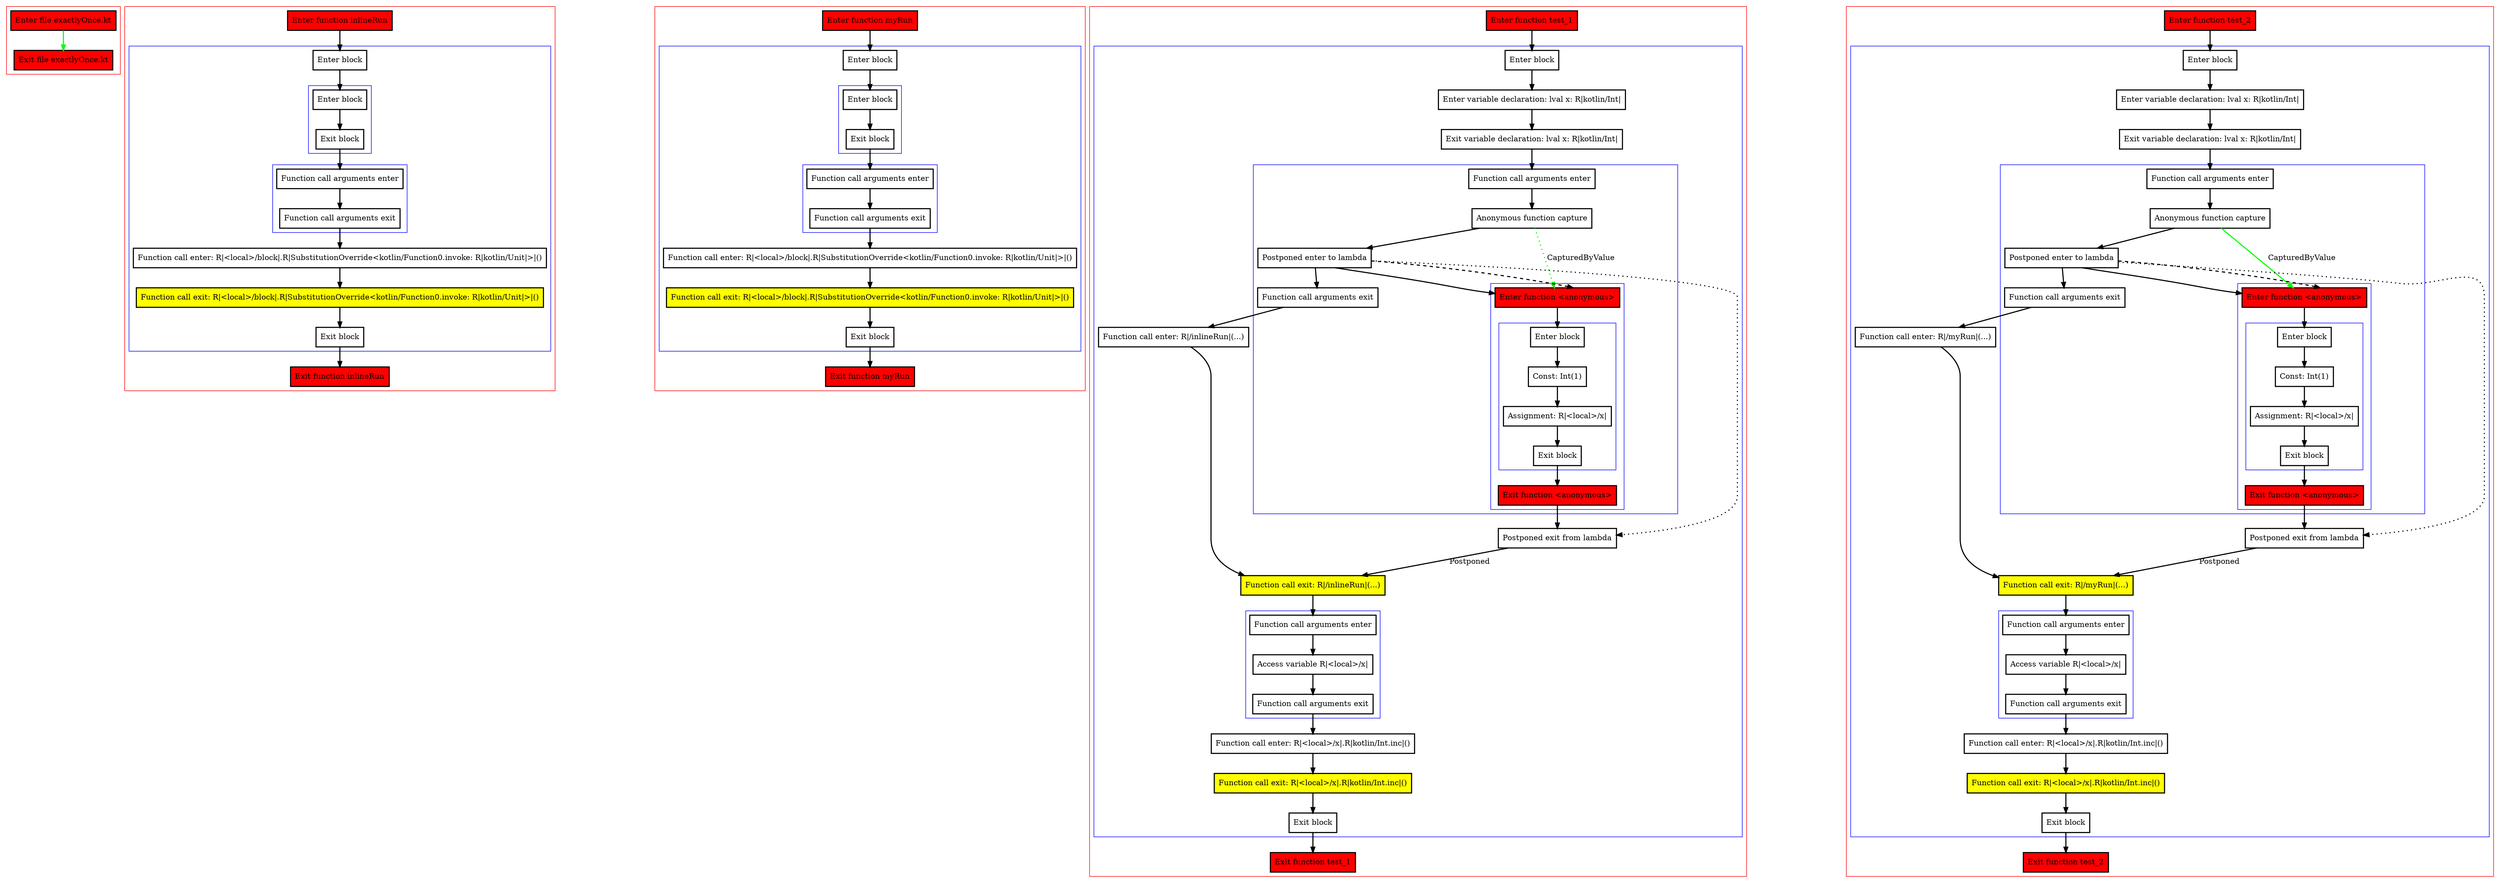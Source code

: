 digraph exactlyOnce_kt {
    graph [nodesep=3]
    node [shape=box penwidth=2]
    edge [penwidth=2]

    subgraph cluster_0 {
        color=red
        0 [label="Enter file exactlyOnce.kt" style="filled" fillcolor=red];
        1 [label="Exit file exactlyOnce.kt" style="filled" fillcolor=red];
    }
    0 -> {1} [color=green];

    subgraph cluster_1 {
        color=red
        2 [label="Enter function inlineRun" style="filled" fillcolor=red];
        subgraph cluster_2 {
            color=blue
            3 [label="Enter block"];
            subgraph cluster_3 {
                color=blue
                4 [label="Enter block"];
                5 [label="Exit block"];
            }
            subgraph cluster_4 {
                color=blue
                6 [label="Function call arguments enter"];
                7 [label="Function call arguments exit"];
            }
            8 [label="Function call enter: R|<local>/block|.R|SubstitutionOverride<kotlin/Function0.invoke: R|kotlin/Unit|>|()"];
            9 [label="Function call exit: R|<local>/block|.R|SubstitutionOverride<kotlin/Function0.invoke: R|kotlin/Unit|>|()" style="filled" fillcolor=yellow];
            10 [label="Exit block"];
        }
        11 [label="Exit function inlineRun" style="filled" fillcolor=red];
    }
    2 -> {3};
    3 -> {4};
    4 -> {5};
    5 -> {6};
    6 -> {7};
    7 -> {8};
    8 -> {9};
    9 -> {10};
    10 -> {11};

    subgraph cluster_5 {
        color=red
        12 [label="Enter function myRun" style="filled" fillcolor=red];
        subgraph cluster_6 {
            color=blue
            13 [label="Enter block"];
            subgraph cluster_7 {
                color=blue
                14 [label="Enter block"];
                15 [label="Exit block"];
            }
            subgraph cluster_8 {
                color=blue
                16 [label="Function call arguments enter"];
                17 [label="Function call arguments exit"];
            }
            18 [label="Function call enter: R|<local>/block|.R|SubstitutionOverride<kotlin/Function0.invoke: R|kotlin/Unit|>|()"];
            19 [label="Function call exit: R|<local>/block|.R|SubstitutionOverride<kotlin/Function0.invoke: R|kotlin/Unit|>|()" style="filled" fillcolor=yellow];
            20 [label="Exit block"];
        }
        21 [label="Exit function myRun" style="filled" fillcolor=red];
    }
    12 -> {13};
    13 -> {14};
    14 -> {15};
    15 -> {16};
    16 -> {17};
    17 -> {18};
    18 -> {19};
    19 -> {20};
    20 -> {21};

    subgraph cluster_9 {
        color=red
        22 [label="Enter function test_1" style="filled" fillcolor=red];
        subgraph cluster_10 {
            color=blue
            23 [label="Enter block"];
            24 [label="Enter variable declaration: lval x: R|kotlin/Int|"];
            25 [label="Exit variable declaration: lval x: R|kotlin/Int|"];
            subgraph cluster_11 {
                color=blue
                26 [label="Function call arguments enter"];
                27 [label="Anonymous function capture"];
                28 [label="Postponed enter to lambda"];
                subgraph cluster_12 {
                    color=blue
                    29 [label="Enter function <anonymous>" style="filled" fillcolor=red];
                    subgraph cluster_13 {
                        color=blue
                        30 [label="Enter block"];
                        31 [label="Const: Int(1)"];
                        32 [label="Assignment: R|<local>/x|"];
                        33 [label="Exit block"];
                    }
                    34 [label="Exit function <anonymous>" style="filled" fillcolor=red];
                }
                35 [label="Function call arguments exit"];
            }
            36 [label="Function call enter: R|/inlineRun|(...)"];
            37 [label="Postponed exit from lambda"];
            38 [label="Function call exit: R|/inlineRun|(...)" style="filled" fillcolor=yellow];
            subgraph cluster_14 {
                color=blue
                39 [label="Function call arguments enter"];
                40 [label="Access variable R|<local>/x|"];
                41 [label="Function call arguments exit"];
            }
            42 [label="Function call enter: R|<local>/x|.R|kotlin/Int.inc|()"];
            43 [label="Function call exit: R|<local>/x|.R|kotlin/Int.inc|()" style="filled" fillcolor=yellow];
            44 [label="Exit block"];
        }
        45 [label="Exit function test_1" style="filled" fillcolor=red];
    }
    22 -> {23};
    23 -> {24};
    24 -> {25};
    25 -> {26};
    26 -> {27};
    27 -> {28};
    27 -> {29} [color=green style=dotted label="CapturedByValue"];
    28 -> {29 35};
    28 -> {37} [style=dotted];
    28 -> {29} [style=dashed];
    29 -> {30};
    30 -> {31};
    31 -> {32};
    32 -> {33};
    33 -> {34};
    34 -> {37};
    35 -> {36};
    36 -> {38};
    37 -> {38} [label="Postponed"];
    38 -> {39};
    39 -> {40};
    40 -> {41};
    41 -> {42};
    42 -> {43};
    43 -> {44};
    44 -> {45};

    subgraph cluster_15 {
        color=red
        46 [label="Enter function test_2" style="filled" fillcolor=red];
        subgraph cluster_16 {
            color=blue
            47 [label="Enter block"];
            48 [label="Enter variable declaration: lval x: R|kotlin/Int|"];
            49 [label="Exit variable declaration: lval x: R|kotlin/Int|"];
            subgraph cluster_17 {
                color=blue
                50 [label="Function call arguments enter"];
                51 [label="Anonymous function capture"];
                52 [label="Postponed enter to lambda"];
                subgraph cluster_18 {
                    color=blue
                    53 [label="Enter function <anonymous>" style="filled" fillcolor=red];
                    subgraph cluster_19 {
                        color=blue
                        54 [label="Enter block"];
                        55 [label="Const: Int(1)"];
                        56 [label="Assignment: R|<local>/x|"];
                        57 [label="Exit block"];
                    }
                    58 [label="Exit function <anonymous>" style="filled" fillcolor=red];
                }
                59 [label="Function call arguments exit"];
            }
            60 [label="Function call enter: R|/myRun|(...)"];
            61 [label="Postponed exit from lambda"];
            62 [label="Function call exit: R|/myRun|(...)" style="filled" fillcolor=yellow];
            subgraph cluster_20 {
                color=blue
                63 [label="Function call arguments enter"];
                64 [label="Access variable R|<local>/x|"];
                65 [label="Function call arguments exit"];
            }
            66 [label="Function call enter: R|<local>/x|.R|kotlin/Int.inc|()"];
            67 [label="Function call exit: R|<local>/x|.R|kotlin/Int.inc|()" style="filled" fillcolor=yellow];
            68 [label="Exit block"];
        }
        69 [label="Exit function test_2" style="filled" fillcolor=red];
    }
    46 -> {47};
    47 -> {48};
    48 -> {49};
    49 -> {50};
    50 -> {51};
    51 -> {52};
    51 -> {53} [color=green label="CapturedByValue"];
    52 -> {53 59};
    52 -> {61} [style=dotted];
    52 -> {53} [style=dashed];
    53 -> {54};
    54 -> {55};
    55 -> {56};
    56 -> {57};
    57 -> {58};
    58 -> {61};
    59 -> {60};
    60 -> {62};
    61 -> {62} [label="Postponed"];
    62 -> {63};
    63 -> {64};
    64 -> {65};
    65 -> {66};
    66 -> {67};
    67 -> {68};
    68 -> {69};

}
